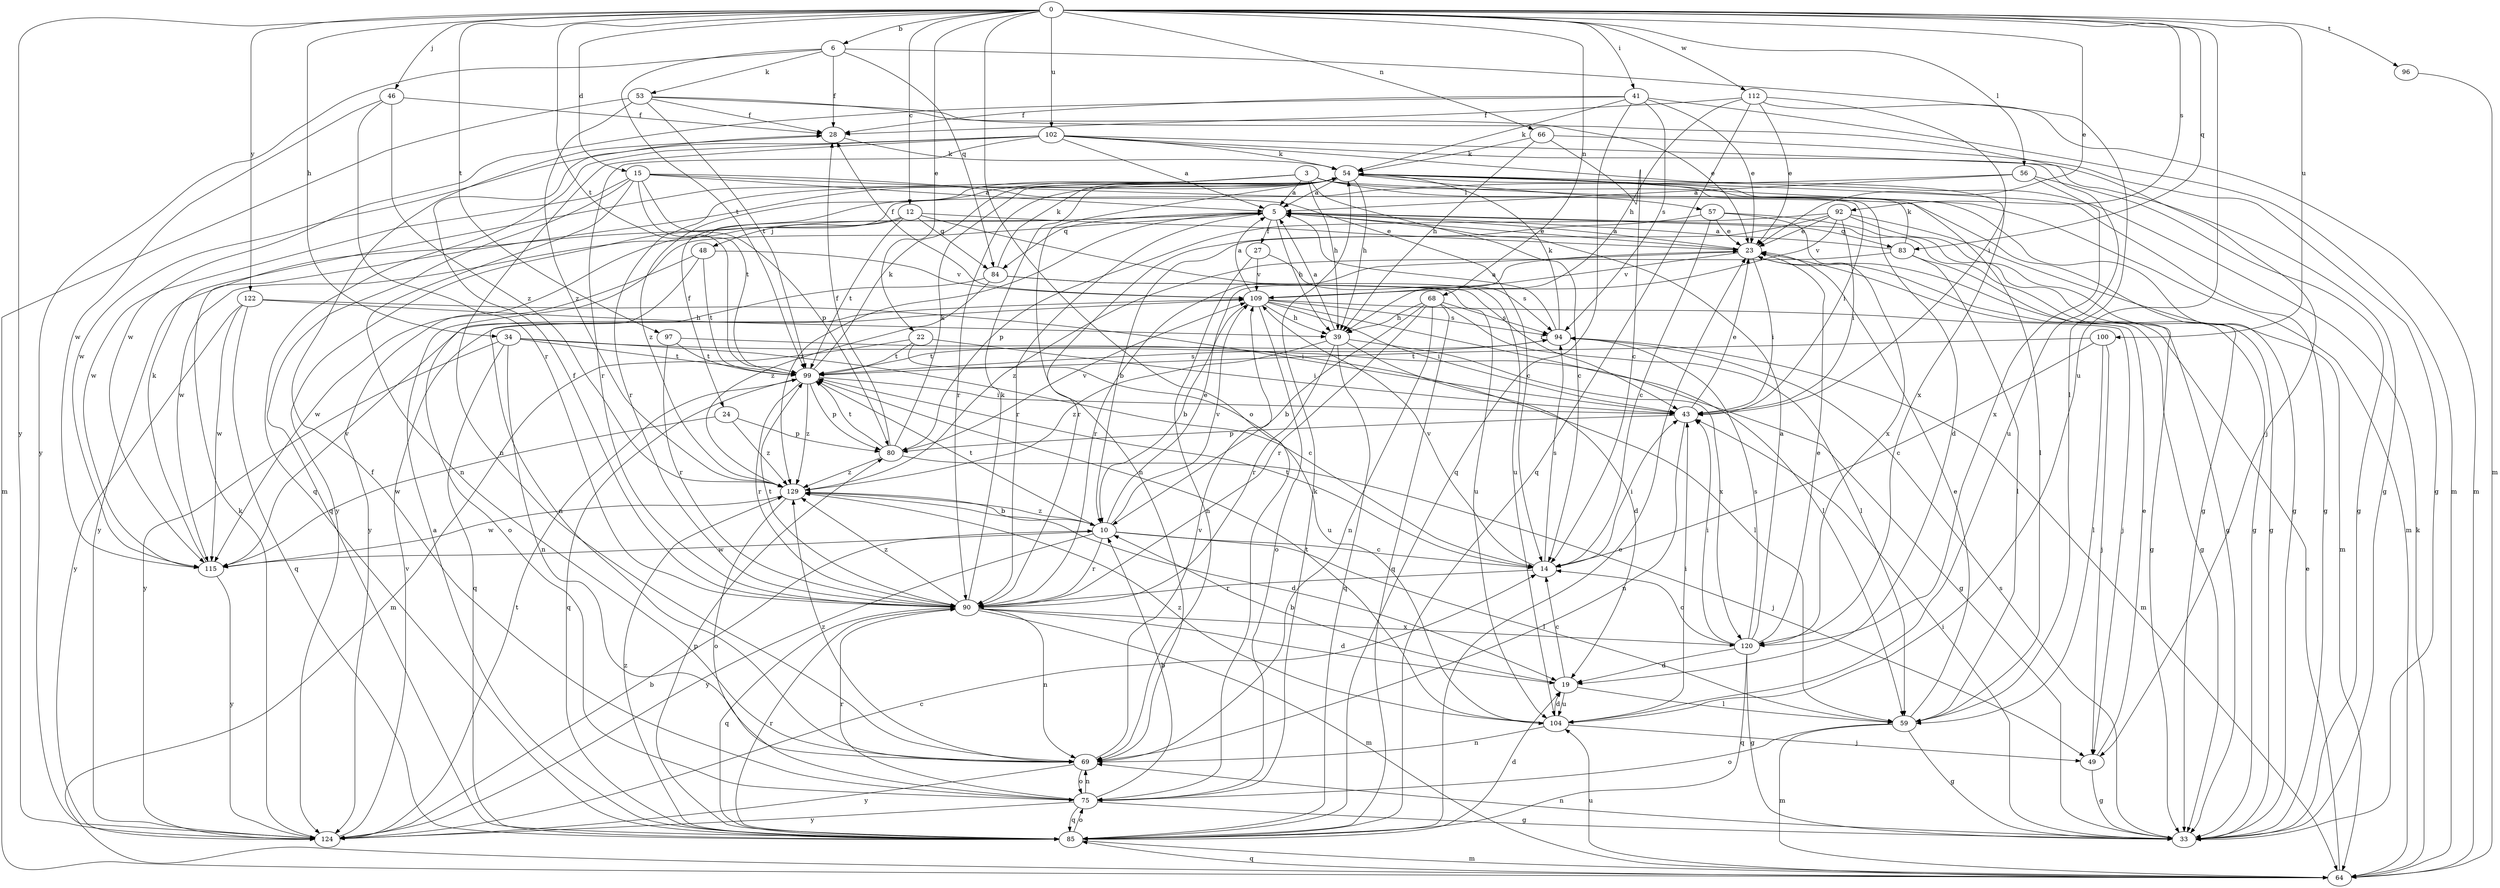 strict digraph  {
0;
3;
5;
6;
10;
12;
14;
15;
19;
22;
23;
24;
27;
28;
33;
34;
39;
41;
43;
46;
48;
49;
53;
54;
56;
57;
59;
64;
66;
68;
69;
75;
80;
83;
84;
85;
90;
92;
94;
96;
97;
99;
100;
102;
104;
109;
112;
115;
120;
122;
124;
129;
0 -> 6  [label=b];
0 -> 12  [label=c];
0 -> 15  [label=d];
0 -> 22  [label=e];
0 -> 23  [label=e];
0 -> 34  [label=h];
0 -> 41  [label=i];
0 -> 46  [label=j];
0 -> 56  [label=l];
0 -> 66  [label=n];
0 -> 68  [label=n];
0 -> 75  [label=o];
0 -> 83  [label=q];
0 -> 92  [label=s];
0 -> 96  [label=t];
0 -> 97  [label=t];
0 -> 99  [label=t];
0 -> 100  [label=u];
0 -> 102  [label=u];
0 -> 104  [label=u];
0 -> 112  [label=w];
0 -> 122  [label=y];
0 -> 124  [label=y];
3 -> 5  [label=a];
3 -> 14  [label=c];
3 -> 24  [label=f];
3 -> 33  [label=g];
3 -> 39  [label=h];
3 -> 57  [label=l];
3 -> 64  [label=m];
3 -> 90  [label=r];
3 -> 129  [label=z];
5 -> 23  [label=e];
5 -> 27  [label=f];
5 -> 33  [label=g];
5 -> 39  [label=h];
5 -> 83  [label=q];
5 -> 84  [label=q];
5 -> 90  [label=r];
5 -> 115  [label=w];
5 -> 124  [label=y];
5 -> 129  [label=z];
6 -> 28  [label=f];
6 -> 53  [label=k];
6 -> 59  [label=l];
6 -> 84  [label=q];
6 -> 99  [label=t];
6 -> 124  [label=y];
10 -> 14  [label=c];
10 -> 23  [label=e];
10 -> 59  [label=l];
10 -> 90  [label=r];
10 -> 99  [label=t];
10 -> 109  [label=v];
10 -> 115  [label=w];
10 -> 124  [label=y];
10 -> 129  [label=z];
12 -> 23  [label=e];
12 -> 48  [label=j];
12 -> 84  [label=q];
12 -> 99  [label=t];
12 -> 104  [label=u];
12 -> 124  [label=y];
14 -> 43  [label=i];
14 -> 90  [label=r];
14 -> 94  [label=s];
14 -> 99  [label=t];
14 -> 109  [label=v];
15 -> 5  [label=a];
15 -> 14  [label=c];
15 -> 33  [label=g];
15 -> 69  [label=n];
15 -> 80  [label=p];
15 -> 85  [label=q];
15 -> 99  [label=t];
15 -> 115  [label=w];
19 -> 10  [label=b];
19 -> 14  [label=c];
19 -> 59  [label=l];
19 -> 104  [label=u];
22 -> 43  [label=i];
22 -> 64  [label=m];
22 -> 99  [label=t];
22 -> 104  [label=u];
23 -> 5  [label=a];
23 -> 33  [label=g];
23 -> 43  [label=i];
23 -> 90  [label=r];
23 -> 109  [label=v];
24 -> 80  [label=p];
24 -> 115  [label=w];
24 -> 129  [label=z];
27 -> 69  [label=n];
27 -> 94  [label=s];
27 -> 109  [label=v];
28 -> 54  [label=k];
33 -> 43  [label=i];
33 -> 69  [label=n];
33 -> 94  [label=s];
34 -> 14  [label=c];
34 -> 33  [label=g];
34 -> 69  [label=n];
34 -> 85  [label=q];
34 -> 99  [label=t];
34 -> 124  [label=y];
39 -> 5  [label=a];
39 -> 19  [label=d];
39 -> 85  [label=q];
39 -> 90  [label=r];
39 -> 120  [label=x];
39 -> 129  [label=z];
41 -> 23  [label=e];
41 -> 28  [label=f];
41 -> 54  [label=k];
41 -> 64  [label=m];
41 -> 85  [label=q];
41 -> 94  [label=s];
41 -> 115  [label=w];
43 -> 23  [label=e];
43 -> 69  [label=n];
43 -> 80  [label=p];
46 -> 28  [label=f];
46 -> 90  [label=r];
46 -> 115  [label=w];
46 -> 129  [label=z];
48 -> 75  [label=o];
48 -> 99  [label=t];
48 -> 109  [label=v];
48 -> 115  [label=w];
49 -> 23  [label=e];
49 -> 33  [label=g];
53 -> 23  [label=e];
53 -> 28  [label=f];
53 -> 49  [label=j];
53 -> 64  [label=m];
53 -> 99  [label=t];
53 -> 129  [label=z];
54 -> 5  [label=a];
54 -> 19  [label=d];
54 -> 33  [label=g];
54 -> 39  [label=h];
54 -> 43  [label=i];
54 -> 59  [label=l];
54 -> 69  [label=n];
54 -> 90  [label=r];
56 -> 5  [label=a];
56 -> 33  [label=g];
56 -> 120  [label=x];
56 -> 124  [label=y];
57 -> 14  [label=c];
57 -> 23  [label=e];
57 -> 33  [label=g];
57 -> 90  [label=r];
57 -> 120  [label=x];
59 -> 23  [label=e];
59 -> 33  [label=g];
59 -> 64  [label=m];
59 -> 75  [label=o];
64 -> 23  [label=e];
64 -> 54  [label=k];
64 -> 85  [label=q];
64 -> 104  [label=u];
66 -> 14  [label=c];
66 -> 33  [label=g];
66 -> 39  [label=h];
66 -> 54  [label=k];
68 -> 10  [label=b];
68 -> 39  [label=h];
68 -> 59  [label=l];
68 -> 69  [label=n];
68 -> 85  [label=q];
68 -> 90  [label=r];
68 -> 94  [label=s];
69 -> 75  [label=o];
69 -> 109  [label=v];
69 -> 124  [label=y];
69 -> 129  [label=z];
75 -> 10  [label=b];
75 -> 28  [label=f];
75 -> 33  [label=g];
75 -> 54  [label=k];
75 -> 69  [label=n];
75 -> 85  [label=q];
75 -> 90  [label=r];
75 -> 124  [label=y];
80 -> 28  [label=f];
80 -> 49  [label=j];
80 -> 54  [label=k];
80 -> 99  [label=t];
80 -> 109  [label=v];
80 -> 129  [label=z];
83 -> 5  [label=a];
83 -> 33  [label=g];
83 -> 54  [label=k];
83 -> 59  [label=l];
83 -> 129  [label=z];
84 -> 43  [label=i];
84 -> 54  [label=k];
84 -> 69  [label=n];
84 -> 104  [label=u];
84 -> 129  [label=z];
85 -> 5  [label=a];
85 -> 19  [label=d];
85 -> 23  [label=e];
85 -> 64  [label=m];
85 -> 75  [label=o];
85 -> 80  [label=p];
85 -> 90  [label=r];
85 -> 129  [label=z];
90 -> 19  [label=d];
90 -> 28  [label=f];
90 -> 54  [label=k];
90 -> 64  [label=m];
90 -> 69  [label=n];
90 -> 85  [label=q];
90 -> 99  [label=t];
90 -> 120  [label=x];
90 -> 129  [label=z];
92 -> 10  [label=b];
92 -> 23  [label=e];
92 -> 33  [label=g];
92 -> 43  [label=i];
92 -> 64  [label=m];
92 -> 80  [label=p];
92 -> 109  [label=v];
94 -> 5  [label=a];
94 -> 54  [label=k];
94 -> 64  [label=m];
94 -> 99  [label=t];
96 -> 64  [label=m];
97 -> 59  [label=l];
97 -> 90  [label=r];
97 -> 99  [label=t];
99 -> 43  [label=i];
99 -> 54  [label=k];
99 -> 80  [label=p];
99 -> 85  [label=q];
99 -> 90  [label=r];
99 -> 94  [label=s];
99 -> 129  [label=z];
100 -> 14  [label=c];
100 -> 49  [label=j];
100 -> 59  [label=l];
100 -> 99  [label=t];
102 -> 5  [label=a];
102 -> 33  [label=g];
102 -> 54  [label=k];
102 -> 69  [label=n];
102 -> 85  [label=q];
102 -> 90  [label=r];
102 -> 104  [label=u];
102 -> 115  [label=w];
102 -> 120  [label=x];
104 -> 19  [label=d];
104 -> 43  [label=i];
104 -> 49  [label=j];
104 -> 69  [label=n];
104 -> 99  [label=t];
104 -> 129  [label=z];
109 -> 5  [label=a];
109 -> 10  [label=b];
109 -> 28  [label=f];
109 -> 39  [label=h];
109 -> 43  [label=i];
109 -> 49  [label=j];
109 -> 59  [label=l];
109 -> 75  [label=o];
109 -> 94  [label=s];
112 -> 23  [label=e];
112 -> 28  [label=f];
112 -> 39  [label=h];
112 -> 43  [label=i];
112 -> 64  [label=m];
112 -> 85  [label=q];
115 -> 54  [label=k];
115 -> 109  [label=v];
115 -> 124  [label=y];
120 -> 5  [label=a];
120 -> 14  [label=c];
120 -> 19  [label=d];
120 -> 23  [label=e];
120 -> 33  [label=g];
120 -> 43  [label=i];
120 -> 85  [label=q];
120 -> 94  [label=s];
122 -> 39  [label=h];
122 -> 43  [label=i];
122 -> 85  [label=q];
122 -> 115  [label=w];
122 -> 124  [label=y];
124 -> 10  [label=b];
124 -> 14  [label=c];
124 -> 54  [label=k];
124 -> 99  [label=t];
124 -> 109  [label=v];
129 -> 10  [label=b];
129 -> 19  [label=d];
129 -> 75  [label=o];
129 -> 115  [label=w];
}
